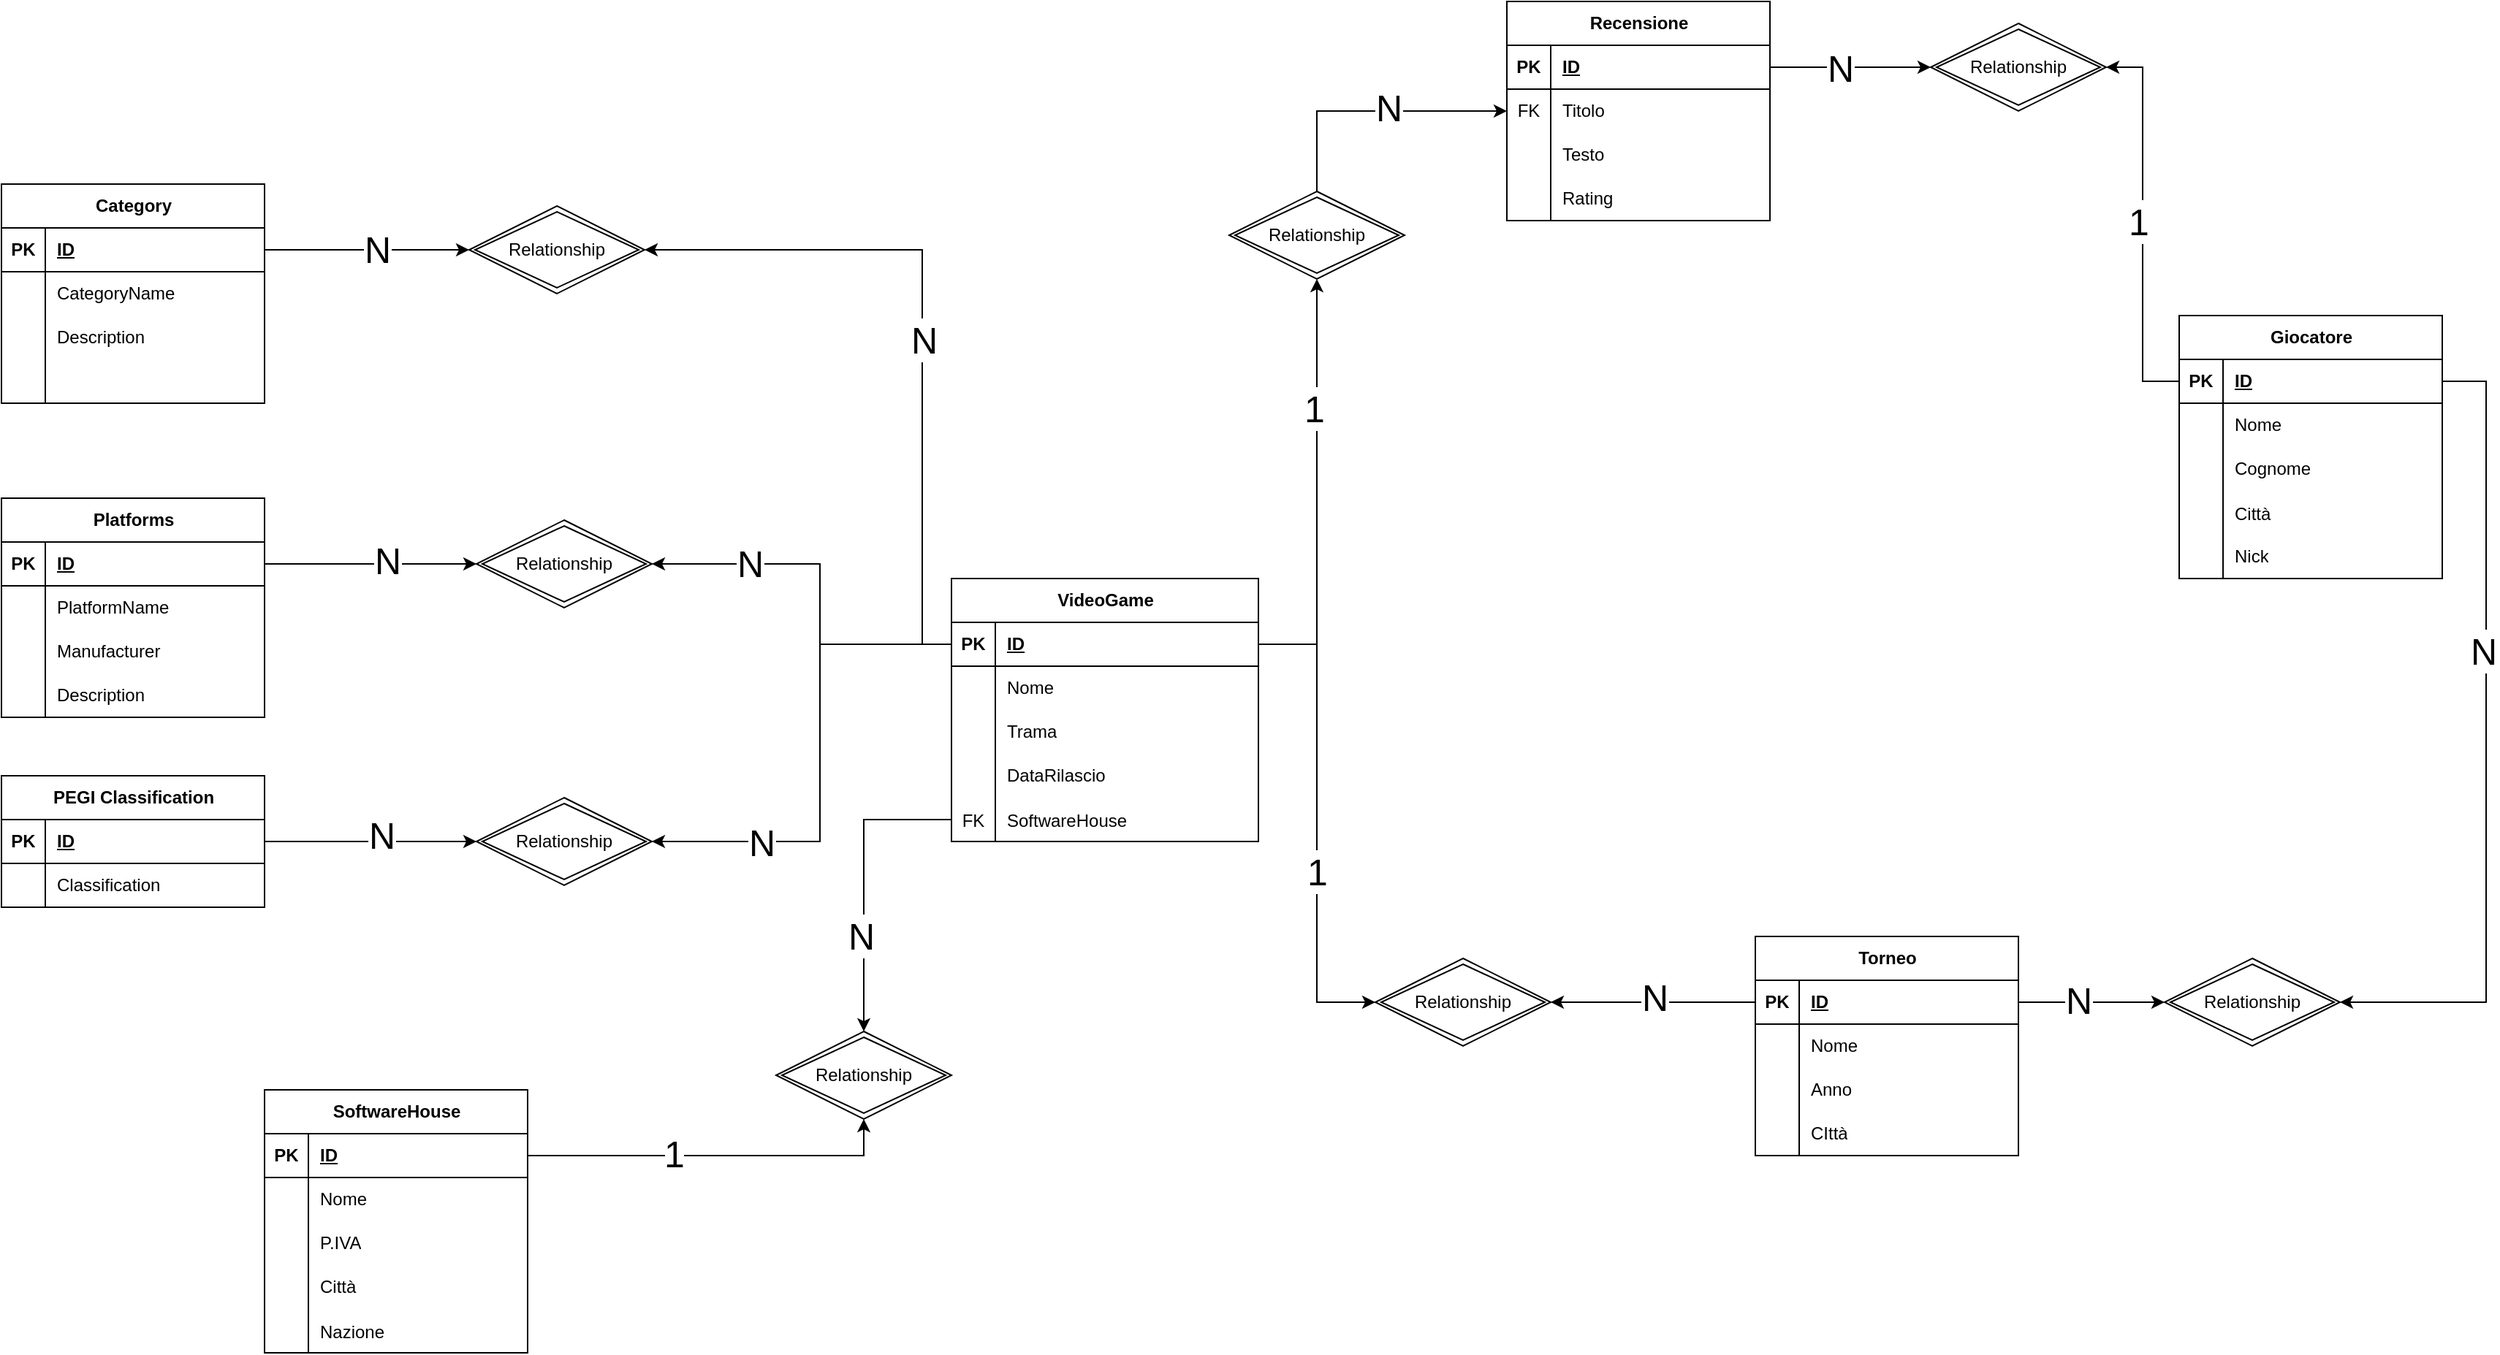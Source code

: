 <mxfile version="24.3.1" type="google">
  <diagram id="R2lEEEUBdFMjLlhIrx00" name="Page-1">
    <mxGraphModel grid="1" page="1" gridSize="10" guides="1" tooltips="1" connect="1" arrows="1" fold="1" pageScale="1" pageWidth="850" pageHeight="1100" math="0" shadow="0" extFonts="Permanent Marker^https://fonts.googleapis.com/css?family=Permanent+Marker">
      <root>
        <mxCell id="0" />
        <mxCell id="1" parent="0" />
        <mxCell id="dirZIC9jrbWEuy_bl9cx-605" value="VideoGame" style="shape=table;startSize=30;container=1;collapsible=1;childLayout=tableLayout;fixedRows=1;rowLines=0;fontStyle=1;align=center;resizeLast=1;html=1;" vertex="1" parent="1">
          <mxGeometry x="2330" y="425" width="210" height="180" as="geometry" />
        </mxCell>
        <mxCell id="dirZIC9jrbWEuy_bl9cx-606" value="" style="shape=tableRow;horizontal=0;startSize=0;swimlaneHead=0;swimlaneBody=0;fillColor=none;collapsible=0;dropTarget=0;points=[[0,0.5],[1,0.5]];portConstraint=eastwest;top=0;left=0;right=0;bottom=1;" vertex="1" parent="dirZIC9jrbWEuy_bl9cx-605">
          <mxGeometry y="30" width="210" height="30" as="geometry" />
        </mxCell>
        <mxCell id="dirZIC9jrbWEuy_bl9cx-607" value="PK" style="shape=partialRectangle;connectable=0;fillColor=none;top=0;left=0;bottom=0;right=0;fontStyle=1;overflow=hidden;whiteSpace=wrap;html=1;" vertex="1" parent="dirZIC9jrbWEuy_bl9cx-606">
          <mxGeometry width="30" height="30" as="geometry">
            <mxRectangle width="30" height="30" as="alternateBounds" />
          </mxGeometry>
        </mxCell>
        <mxCell id="dirZIC9jrbWEuy_bl9cx-608" value="ID" style="shape=partialRectangle;connectable=0;fillColor=none;top=0;left=0;bottom=0;right=0;align=left;spacingLeft=6;fontStyle=5;overflow=hidden;whiteSpace=wrap;html=1;" vertex="1" parent="dirZIC9jrbWEuy_bl9cx-606">
          <mxGeometry x="30" width="180" height="30" as="geometry">
            <mxRectangle width="180" height="30" as="alternateBounds" />
          </mxGeometry>
        </mxCell>
        <mxCell id="dirZIC9jrbWEuy_bl9cx-609" value="" style="shape=tableRow;horizontal=0;startSize=0;swimlaneHead=0;swimlaneBody=0;fillColor=none;collapsible=0;dropTarget=0;points=[[0,0.5],[1,0.5]];portConstraint=eastwest;top=0;left=0;right=0;bottom=0;" vertex="1" parent="dirZIC9jrbWEuy_bl9cx-605">
          <mxGeometry y="60" width="210" height="30" as="geometry" />
        </mxCell>
        <mxCell id="dirZIC9jrbWEuy_bl9cx-610" value="" style="shape=partialRectangle;connectable=0;fillColor=none;top=0;left=0;bottom=0;right=0;editable=1;overflow=hidden;whiteSpace=wrap;html=1;" vertex="1" parent="dirZIC9jrbWEuy_bl9cx-609">
          <mxGeometry width="30" height="30" as="geometry">
            <mxRectangle width="30" height="30" as="alternateBounds" />
          </mxGeometry>
        </mxCell>
        <mxCell id="dirZIC9jrbWEuy_bl9cx-611" value="Nome" style="shape=partialRectangle;connectable=0;fillColor=none;top=0;left=0;bottom=0;right=0;align=left;spacingLeft=6;overflow=hidden;whiteSpace=wrap;html=1;" vertex="1" parent="dirZIC9jrbWEuy_bl9cx-609">
          <mxGeometry x="30" width="180" height="30" as="geometry">
            <mxRectangle width="180" height="30" as="alternateBounds" />
          </mxGeometry>
        </mxCell>
        <mxCell id="dirZIC9jrbWEuy_bl9cx-612" value="" style="shape=tableRow;horizontal=0;startSize=0;swimlaneHead=0;swimlaneBody=0;fillColor=none;collapsible=0;dropTarget=0;points=[[0,0.5],[1,0.5]];portConstraint=eastwest;top=0;left=0;right=0;bottom=0;" vertex="1" parent="dirZIC9jrbWEuy_bl9cx-605">
          <mxGeometry y="90" width="210" height="30" as="geometry" />
        </mxCell>
        <mxCell id="dirZIC9jrbWEuy_bl9cx-613" value="" style="shape=partialRectangle;connectable=0;fillColor=none;top=0;left=0;bottom=0;right=0;editable=1;overflow=hidden;whiteSpace=wrap;html=1;" vertex="1" parent="dirZIC9jrbWEuy_bl9cx-612">
          <mxGeometry width="30" height="30" as="geometry">
            <mxRectangle width="30" height="30" as="alternateBounds" />
          </mxGeometry>
        </mxCell>
        <mxCell id="dirZIC9jrbWEuy_bl9cx-614" value="Trama" style="shape=partialRectangle;connectable=0;fillColor=none;top=0;left=0;bottom=0;right=0;align=left;spacingLeft=6;overflow=hidden;whiteSpace=wrap;html=1;" vertex="1" parent="dirZIC9jrbWEuy_bl9cx-612">
          <mxGeometry x="30" width="180" height="30" as="geometry">
            <mxRectangle width="180" height="30" as="alternateBounds" />
          </mxGeometry>
        </mxCell>
        <mxCell id="dirZIC9jrbWEuy_bl9cx-615" value="" style="shape=tableRow;horizontal=0;startSize=0;swimlaneHead=0;swimlaneBody=0;fillColor=none;collapsible=0;dropTarget=0;points=[[0,0.5],[1,0.5]];portConstraint=eastwest;top=0;left=0;right=0;bottom=0;" vertex="1" parent="dirZIC9jrbWEuy_bl9cx-605">
          <mxGeometry y="120" width="210" height="30" as="geometry" />
        </mxCell>
        <mxCell id="dirZIC9jrbWEuy_bl9cx-616" value="" style="shape=partialRectangle;connectable=0;fillColor=none;top=0;left=0;bottom=0;right=0;editable=1;overflow=hidden;whiteSpace=wrap;html=1;" vertex="1" parent="dirZIC9jrbWEuy_bl9cx-615">
          <mxGeometry width="30" height="30" as="geometry">
            <mxRectangle width="30" height="30" as="alternateBounds" />
          </mxGeometry>
        </mxCell>
        <mxCell id="dirZIC9jrbWEuy_bl9cx-617" value="DataRilascio" style="shape=partialRectangle;connectable=0;fillColor=none;top=0;left=0;bottom=0;right=0;align=left;spacingLeft=6;overflow=hidden;whiteSpace=wrap;html=1;" vertex="1" parent="dirZIC9jrbWEuy_bl9cx-615">
          <mxGeometry x="30" width="180" height="30" as="geometry">
            <mxRectangle width="180" height="30" as="alternateBounds" />
          </mxGeometry>
        </mxCell>
        <mxCell id="dirZIC9jrbWEuy_bl9cx-618" value="" style="shape=tableRow;horizontal=0;startSize=0;swimlaneHead=0;swimlaneBody=0;fillColor=none;collapsible=0;dropTarget=0;points=[[0,0.5],[1,0.5]];portConstraint=eastwest;top=0;left=0;right=0;bottom=0;" vertex="1" parent="dirZIC9jrbWEuy_bl9cx-605">
          <mxGeometry y="150" width="210" height="30" as="geometry" />
        </mxCell>
        <mxCell id="dirZIC9jrbWEuy_bl9cx-619" value="FK" style="shape=partialRectangle;connectable=0;fillColor=none;top=0;left=0;bottom=0;right=0;editable=1;overflow=hidden;" vertex="1" parent="dirZIC9jrbWEuy_bl9cx-618">
          <mxGeometry width="30" height="30" as="geometry">
            <mxRectangle width="30" height="30" as="alternateBounds" />
          </mxGeometry>
        </mxCell>
        <mxCell id="dirZIC9jrbWEuy_bl9cx-620" value="SoftwareHouse" style="shape=partialRectangle;connectable=0;fillColor=none;top=0;left=0;bottom=0;right=0;align=left;spacingLeft=6;overflow=hidden;" vertex="1" parent="dirZIC9jrbWEuy_bl9cx-618">
          <mxGeometry x="30" width="180" height="30" as="geometry">
            <mxRectangle width="180" height="30" as="alternateBounds" />
          </mxGeometry>
        </mxCell>
        <mxCell id="dirZIC9jrbWEuy_bl9cx-621" value="SoftwareHouse" style="shape=table;startSize=30;container=1;collapsible=1;childLayout=tableLayout;fixedRows=1;rowLines=0;fontStyle=1;align=center;resizeLast=1;html=1;" vertex="1" parent="1">
          <mxGeometry x="1860" y="775" width="180" height="180" as="geometry" />
        </mxCell>
        <mxCell id="dirZIC9jrbWEuy_bl9cx-622" value="" style="shape=tableRow;horizontal=0;startSize=0;swimlaneHead=0;swimlaneBody=0;fillColor=none;collapsible=0;dropTarget=0;points=[[0,0.5],[1,0.5]];portConstraint=eastwest;top=0;left=0;right=0;bottom=1;" vertex="1" parent="dirZIC9jrbWEuy_bl9cx-621">
          <mxGeometry y="30" width="180" height="30" as="geometry" />
        </mxCell>
        <mxCell id="dirZIC9jrbWEuy_bl9cx-623" value="PK" style="shape=partialRectangle;connectable=0;fillColor=none;top=0;left=0;bottom=0;right=0;fontStyle=1;overflow=hidden;whiteSpace=wrap;html=1;" vertex="1" parent="dirZIC9jrbWEuy_bl9cx-622">
          <mxGeometry width="30" height="30" as="geometry">
            <mxRectangle width="30" height="30" as="alternateBounds" />
          </mxGeometry>
        </mxCell>
        <mxCell id="dirZIC9jrbWEuy_bl9cx-624" value="ID" style="shape=partialRectangle;connectable=0;fillColor=none;top=0;left=0;bottom=0;right=0;align=left;spacingLeft=6;fontStyle=5;overflow=hidden;whiteSpace=wrap;html=1;" vertex="1" parent="dirZIC9jrbWEuy_bl9cx-622">
          <mxGeometry x="30" width="150" height="30" as="geometry">
            <mxRectangle width="150" height="30" as="alternateBounds" />
          </mxGeometry>
        </mxCell>
        <mxCell id="dirZIC9jrbWEuy_bl9cx-625" value="" style="shape=tableRow;horizontal=0;startSize=0;swimlaneHead=0;swimlaneBody=0;fillColor=none;collapsible=0;dropTarget=0;points=[[0,0.5],[1,0.5]];portConstraint=eastwest;top=0;left=0;right=0;bottom=0;" vertex="1" parent="dirZIC9jrbWEuy_bl9cx-621">
          <mxGeometry y="60" width="180" height="30" as="geometry" />
        </mxCell>
        <mxCell id="dirZIC9jrbWEuy_bl9cx-626" value="" style="shape=partialRectangle;connectable=0;fillColor=none;top=0;left=0;bottom=0;right=0;editable=1;overflow=hidden;whiteSpace=wrap;html=1;" vertex="1" parent="dirZIC9jrbWEuy_bl9cx-625">
          <mxGeometry width="30" height="30" as="geometry">
            <mxRectangle width="30" height="30" as="alternateBounds" />
          </mxGeometry>
        </mxCell>
        <mxCell id="dirZIC9jrbWEuy_bl9cx-627" value="Nome" style="shape=partialRectangle;connectable=0;fillColor=none;top=0;left=0;bottom=0;right=0;align=left;spacingLeft=6;overflow=hidden;whiteSpace=wrap;html=1;" vertex="1" parent="dirZIC9jrbWEuy_bl9cx-625">
          <mxGeometry x="30" width="150" height="30" as="geometry">
            <mxRectangle width="150" height="30" as="alternateBounds" />
          </mxGeometry>
        </mxCell>
        <mxCell id="dirZIC9jrbWEuy_bl9cx-628" value="" style="shape=tableRow;horizontal=0;startSize=0;swimlaneHead=0;swimlaneBody=0;fillColor=none;collapsible=0;dropTarget=0;points=[[0,0.5],[1,0.5]];portConstraint=eastwest;top=0;left=0;right=0;bottom=0;" vertex="1" parent="dirZIC9jrbWEuy_bl9cx-621">
          <mxGeometry y="90" width="180" height="30" as="geometry" />
        </mxCell>
        <mxCell id="dirZIC9jrbWEuy_bl9cx-629" value="" style="shape=partialRectangle;connectable=0;fillColor=none;top=0;left=0;bottom=0;right=0;editable=1;overflow=hidden;whiteSpace=wrap;html=1;" vertex="1" parent="dirZIC9jrbWEuy_bl9cx-628">
          <mxGeometry width="30" height="30" as="geometry">
            <mxRectangle width="30" height="30" as="alternateBounds" />
          </mxGeometry>
        </mxCell>
        <mxCell id="dirZIC9jrbWEuy_bl9cx-630" value="P.IVA" style="shape=partialRectangle;connectable=0;fillColor=none;top=0;left=0;bottom=0;right=0;align=left;spacingLeft=6;overflow=hidden;whiteSpace=wrap;html=1;" vertex="1" parent="dirZIC9jrbWEuy_bl9cx-628">
          <mxGeometry x="30" width="150" height="30" as="geometry">
            <mxRectangle width="150" height="30" as="alternateBounds" />
          </mxGeometry>
        </mxCell>
        <mxCell id="dirZIC9jrbWEuy_bl9cx-631" value="" style="shape=tableRow;horizontal=0;startSize=0;swimlaneHead=0;swimlaneBody=0;fillColor=none;collapsible=0;dropTarget=0;points=[[0,0.5],[1,0.5]];portConstraint=eastwest;top=0;left=0;right=0;bottom=0;" vertex="1" parent="dirZIC9jrbWEuy_bl9cx-621">
          <mxGeometry y="120" width="180" height="30" as="geometry" />
        </mxCell>
        <mxCell id="dirZIC9jrbWEuy_bl9cx-632" value="" style="shape=partialRectangle;connectable=0;fillColor=none;top=0;left=0;bottom=0;right=0;editable=1;overflow=hidden;whiteSpace=wrap;html=1;" vertex="1" parent="dirZIC9jrbWEuy_bl9cx-631">
          <mxGeometry width="30" height="30" as="geometry">
            <mxRectangle width="30" height="30" as="alternateBounds" />
          </mxGeometry>
        </mxCell>
        <mxCell id="dirZIC9jrbWEuy_bl9cx-633" value="Città" style="shape=partialRectangle;connectable=0;fillColor=none;top=0;left=0;bottom=0;right=0;align=left;spacingLeft=6;overflow=hidden;whiteSpace=wrap;html=1;" vertex="1" parent="dirZIC9jrbWEuy_bl9cx-631">
          <mxGeometry x="30" width="150" height="30" as="geometry">
            <mxRectangle width="150" height="30" as="alternateBounds" />
          </mxGeometry>
        </mxCell>
        <mxCell id="dirZIC9jrbWEuy_bl9cx-634" value="" style="shape=tableRow;horizontal=0;startSize=0;swimlaneHead=0;swimlaneBody=0;fillColor=none;collapsible=0;dropTarget=0;points=[[0,0.5],[1,0.5]];portConstraint=eastwest;top=0;left=0;right=0;bottom=0;" vertex="1" parent="dirZIC9jrbWEuy_bl9cx-621">
          <mxGeometry y="150" width="180" height="30" as="geometry" />
        </mxCell>
        <mxCell id="dirZIC9jrbWEuy_bl9cx-635" value="" style="shape=partialRectangle;connectable=0;fillColor=none;top=0;left=0;bottom=0;right=0;editable=1;overflow=hidden;" vertex="1" parent="dirZIC9jrbWEuy_bl9cx-634">
          <mxGeometry width="30" height="30" as="geometry">
            <mxRectangle width="30" height="30" as="alternateBounds" />
          </mxGeometry>
        </mxCell>
        <mxCell id="dirZIC9jrbWEuy_bl9cx-636" value="Nazione" style="shape=partialRectangle;connectable=0;fillColor=none;top=0;left=0;bottom=0;right=0;align=left;spacingLeft=6;overflow=hidden;" vertex="1" parent="dirZIC9jrbWEuy_bl9cx-634">
          <mxGeometry x="30" width="150" height="30" as="geometry">
            <mxRectangle width="150" height="30" as="alternateBounds" />
          </mxGeometry>
        </mxCell>
        <mxCell id="dirZIC9jrbWEuy_bl9cx-640" value="Platforms" style="shape=table;startSize=30;container=1;collapsible=1;childLayout=tableLayout;fixedRows=1;rowLines=0;fontStyle=1;align=center;resizeLast=1;html=1;" vertex="1" parent="1">
          <mxGeometry x="1680" y="370" width="180" height="150" as="geometry" />
        </mxCell>
        <mxCell id="dirZIC9jrbWEuy_bl9cx-641" value="" style="shape=tableRow;horizontal=0;startSize=0;swimlaneHead=0;swimlaneBody=0;fillColor=none;collapsible=0;dropTarget=0;points=[[0,0.5],[1,0.5]];portConstraint=eastwest;top=0;left=0;right=0;bottom=1;" vertex="1" parent="dirZIC9jrbWEuy_bl9cx-640">
          <mxGeometry y="30" width="180" height="30" as="geometry" />
        </mxCell>
        <mxCell id="dirZIC9jrbWEuy_bl9cx-642" value="PK" style="shape=partialRectangle;connectable=0;fillColor=none;top=0;left=0;bottom=0;right=0;fontStyle=1;overflow=hidden;whiteSpace=wrap;html=1;" vertex="1" parent="dirZIC9jrbWEuy_bl9cx-641">
          <mxGeometry width="30" height="30" as="geometry">
            <mxRectangle width="30" height="30" as="alternateBounds" />
          </mxGeometry>
        </mxCell>
        <mxCell id="dirZIC9jrbWEuy_bl9cx-643" value="ID" style="shape=partialRectangle;connectable=0;fillColor=none;top=0;left=0;bottom=0;right=0;align=left;spacingLeft=6;fontStyle=5;overflow=hidden;whiteSpace=wrap;html=1;" vertex="1" parent="dirZIC9jrbWEuy_bl9cx-641">
          <mxGeometry x="30" width="150" height="30" as="geometry">
            <mxRectangle width="150" height="30" as="alternateBounds" />
          </mxGeometry>
        </mxCell>
        <mxCell id="dirZIC9jrbWEuy_bl9cx-644" value="" style="shape=tableRow;horizontal=0;startSize=0;swimlaneHead=0;swimlaneBody=0;fillColor=none;collapsible=0;dropTarget=0;points=[[0,0.5],[1,0.5]];portConstraint=eastwest;top=0;left=0;right=0;bottom=0;" vertex="1" parent="dirZIC9jrbWEuy_bl9cx-640">
          <mxGeometry y="60" width="180" height="30" as="geometry" />
        </mxCell>
        <mxCell id="dirZIC9jrbWEuy_bl9cx-645" value="" style="shape=partialRectangle;connectable=0;fillColor=none;top=0;left=0;bottom=0;right=0;editable=1;overflow=hidden;whiteSpace=wrap;html=1;" vertex="1" parent="dirZIC9jrbWEuy_bl9cx-644">
          <mxGeometry width="30" height="30" as="geometry">
            <mxRectangle width="30" height="30" as="alternateBounds" />
          </mxGeometry>
        </mxCell>
        <mxCell id="dirZIC9jrbWEuy_bl9cx-646" value="PlatformName" style="shape=partialRectangle;connectable=0;fillColor=none;top=0;left=0;bottom=0;right=0;align=left;spacingLeft=6;overflow=hidden;whiteSpace=wrap;html=1;" vertex="1" parent="dirZIC9jrbWEuy_bl9cx-644">
          <mxGeometry x="30" width="150" height="30" as="geometry">
            <mxRectangle width="150" height="30" as="alternateBounds" />
          </mxGeometry>
        </mxCell>
        <mxCell id="dirZIC9jrbWEuy_bl9cx-647" value="" style="shape=tableRow;horizontal=0;startSize=0;swimlaneHead=0;swimlaneBody=0;fillColor=none;collapsible=0;dropTarget=0;points=[[0,0.5],[1,0.5]];portConstraint=eastwest;top=0;left=0;right=0;bottom=0;" vertex="1" parent="dirZIC9jrbWEuy_bl9cx-640">
          <mxGeometry y="90" width="180" height="30" as="geometry" />
        </mxCell>
        <mxCell id="dirZIC9jrbWEuy_bl9cx-648" value="" style="shape=partialRectangle;connectable=0;fillColor=none;top=0;left=0;bottom=0;right=0;editable=1;overflow=hidden;whiteSpace=wrap;html=1;" vertex="1" parent="dirZIC9jrbWEuy_bl9cx-647">
          <mxGeometry width="30" height="30" as="geometry">
            <mxRectangle width="30" height="30" as="alternateBounds" />
          </mxGeometry>
        </mxCell>
        <mxCell id="dirZIC9jrbWEuy_bl9cx-649" value="Manufacturer" style="shape=partialRectangle;connectable=0;fillColor=none;top=0;left=0;bottom=0;right=0;align=left;spacingLeft=6;overflow=hidden;whiteSpace=wrap;html=1;" vertex="1" parent="dirZIC9jrbWEuy_bl9cx-647">
          <mxGeometry x="30" width="150" height="30" as="geometry">
            <mxRectangle width="150" height="30" as="alternateBounds" />
          </mxGeometry>
        </mxCell>
        <mxCell id="dirZIC9jrbWEuy_bl9cx-650" value="" style="shape=tableRow;horizontal=0;startSize=0;swimlaneHead=0;swimlaneBody=0;fillColor=none;collapsible=0;dropTarget=0;points=[[0,0.5],[1,0.5]];portConstraint=eastwest;top=0;left=0;right=0;bottom=0;" vertex="1" parent="dirZIC9jrbWEuy_bl9cx-640">
          <mxGeometry y="120" width="180" height="30" as="geometry" />
        </mxCell>
        <mxCell id="dirZIC9jrbWEuy_bl9cx-651" value="" style="shape=partialRectangle;connectable=0;fillColor=none;top=0;left=0;bottom=0;right=0;editable=1;overflow=hidden;whiteSpace=wrap;html=1;" vertex="1" parent="dirZIC9jrbWEuy_bl9cx-650">
          <mxGeometry width="30" height="30" as="geometry">
            <mxRectangle width="30" height="30" as="alternateBounds" />
          </mxGeometry>
        </mxCell>
        <mxCell id="dirZIC9jrbWEuy_bl9cx-652" value="Description" style="shape=partialRectangle;connectable=0;fillColor=none;top=0;left=0;bottom=0;right=0;align=left;spacingLeft=6;overflow=hidden;whiteSpace=wrap;html=1;" vertex="1" parent="dirZIC9jrbWEuy_bl9cx-650">
          <mxGeometry x="30" width="150" height="30" as="geometry">
            <mxRectangle width="150" height="30" as="alternateBounds" />
          </mxGeometry>
        </mxCell>
        <mxCell id="dirZIC9jrbWEuy_bl9cx-653" value="Category" style="shape=table;startSize=30;container=1;collapsible=1;childLayout=tableLayout;fixedRows=1;rowLines=0;fontStyle=1;align=center;resizeLast=1;html=1;" vertex="1" parent="1">
          <mxGeometry x="1680" y="155" width="180" height="150" as="geometry" />
        </mxCell>
        <mxCell id="dirZIC9jrbWEuy_bl9cx-654" value="" style="shape=tableRow;horizontal=0;startSize=0;swimlaneHead=0;swimlaneBody=0;fillColor=none;collapsible=0;dropTarget=0;points=[[0,0.5],[1,0.5]];portConstraint=eastwest;top=0;left=0;right=0;bottom=1;" vertex="1" parent="dirZIC9jrbWEuy_bl9cx-653">
          <mxGeometry y="30" width="180" height="30" as="geometry" />
        </mxCell>
        <mxCell id="dirZIC9jrbWEuy_bl9cx-655" value="PK" style="shape=partialRectangle;connectable=0;fillColor=none;top=0;left=0;bottom=0;right=0;fontStyle=1;overflow=hidden;whiteSpace=wrap;html=1;" vertex="1" parent="dirZIC9jrbWEuy_bl9cx-654">
          <mxGeometry width="30" height="30" as="geometry">
            <mxRectangle width="30" height="30" as="alternateBounds" />
          </mxGeometry>
        </mxCell>
        <mxCell id="dirZIC9jrbWEuy_bl9cx-656" value="ID" style="shape=partialRectangle;connectable=0;fillColor=none;top=0;left=0;bottom=0;right=0;align=left;spacingLeft=6;fontStyle=5;overflow=hidden;whiteSpace=wrap;html=1;" vertex="1" parent="dirZIC9jrbWEuy_bl9cx-654">
          <mxGeometry x="30" width="150" height="30" as="geometry">
            <mxRectangle width="150" height="30" as="alternateBounds" />
          </mxGeometry>
        </mxCell>
        <mxCell id="dirZIC9jrbWEuy_bl9cx-657" value="" style="shape=tableRow;horizontal=0;startSize=0;swimlaneHead=0;swimlaneBody=0;fillColor=none;collapsible=0;dropTarget=0;points=[[0,0.5],[1,0.5]];portConstraint=eastwest;top=0;left=0;right=0;bottom=0;" vertex="1" parent="dirZIC9jrbWEuy_bl9cx-653">
          <mxGeometry y="60" width="180" height="30" as="geometry" />
        </mxCell>
        <mxCell id="dirZIC9jrbWEuy_bl9cx-658" value="" style="shape=partialRectangle;connectable=0;fillColor=none;top=0;left=0;bottom=0;right=0;editable=1;overflow=hidden;whiteSpace=wrap;html=1;" vertex="1" parent="dirZIC9jrbWEuy_bl9cx-657">
          <mxGeometry width="30" height="30" as="geometry">
            <mxRectangle width="30" height="30" as="alternateBounds" />
          </mxGeometry>
        </mxCell>
        <mxCell id="dirZIC9jrbWEuy_bl9cx-659" value="CategoryName" style="shape=partialRectangle;connectable=0;fillColor=none;top=0;left=0;bottom=0;right=0;align=left;spacingLeft=6;overflow=hidden;whiteSpace=wrap;html=1;" vertex="1" parent="dirZIC9jrbWEuy_bl9cx-657">
          <mxGeometry x="30" width="150" height="30" as="geometry">
            <mxRectangle width="150" height="30" as="alternateBounds" />
          </mxGeometry>
        </mxCell>
        <mxCell id="dirZIC9jrbWEuy_bl9cx-660" value="" style="shape=tableRow;horizontal=0;startSize=0;swimlaneHead=0;swimlaneBody=0;fillColor=none;collapsible=0;dropTarget=0;points=[[0,0.5],[1,0.5]];portConstraint=eastwest;top=0;left=0;right=0;bottom=0;" vertex="1" parent="dirZIC9jrbWEuy_bl9cx-653">
          <mxGeometry y="90" width="180" height="30" as="geometry" />
        </mxCell>
        <mxCell id="dirZIC9jrbWEuy_bl9cx-661" value="" style="shape=partialRectangle;connectable=0;fillColor=none;top=0;left=0;bottom=0;right=0;editable=1;overflow=hidden;whiteSpace=wrap;html=1;" vertex="1" parent="dirZIC9jrbWEuy_bl9cx-660">
          <mxGeometry width="30" height="30" as="geometry">
            <mxRectangle width="30" height="30" as="alternateBounds" />
          </mxGeometry>
        </mxCell>
        <mxCell id="dirZIC9jrbWEuy_bl9cx-662" value="Description" style="shape=partialRectangle;connectable=0;fillColor=none;top=0;left=0;bottom=0;right=0;align=left;spacingLeft=6;overflow=hidden;whiteSpace=wrap;html=1;" vertex="1" parent="dirZIC9jrbWEuy_bl9cx-660">
          <mxGeometry x="30" width="150" height="30" as="geometry">
            <mxRectangle width="150" height="30" as="alternateBounds" />
          </mxGeometry>
        </mxCell>
        <mxCell id="dirZIC9jrbWEuy_bl9cx-663" value="" style="shape=tableRow;horizontal=0;startSize=0;swimlaneHead=0;swimlaneBody=0;fillColor=none;collapsible=0;dropTarget=0;points=[[0,0.5],[1,0.5]];portConstraint=eastwest;top=0;left=0;right=0;bottom=0;" vertex="1" parent="dirZIC9jrbWEuy_bl9cx-653">
          <mxGeometry y="120" width="180" height="30" as="geometry" />
        </mxCell>
        <mxCell id="dirZIC9jrbWEuy_bl9cx-664" value="" style="shape=partialRectangle;connectable=0;fillColor=none;top=0;left=0;bottom=0;right=0;editable=1;overflow=hidden;whiteSpace=wrap;html=1;" vertex="1" parent="dirZIC9jrbWEuy_bl9cx-663">
          <mxGeometry width="30" height="30" as="geometry">
            <mxRectangle width="30" height="30" as="alternateBounds" />
          </mxGeometry>
        </mxCell>
        <mxCell id="dirZIC9jrbWEuy_bl9cx-665" value="" style="shape=partialRectangle;connectable=0;fillColor=none;top=0;left=0;bottom=0;right=0;align=left;spacingLeft=6;overflow=hidden;whiteSpace=wrap;html=1;" vertex="1" parent="dirZIC9jrbWEuy_bl9cx-663">
          <mxGeometry x="30" width="150" height="30" as="geometry">
            <mxRectangle width="150" height="30" as="alternateBounds" />
          </mxGeometry>
        </mxCell>
        <mxCell id="dirZIC9jrbWEuy_bl9cx-666" style="edgeStyle=orthogonalEdgeStyle;rounded=0;orthogonalLoop=1;jettySize=auto;html=1;exitX=1;exitY=0.5;exitDx=0;exitDy=0;entryX=0;entryY=0.5;entryDx=0;entryDy=0;" edge="1" parent="1" source="dirZIC9jrbWEuy_bl9cx-641" target="dirZIC9jrbWEuy_bl9cx-782">
          <mxGeometry relative="1" as="geometry">
            <mxPoint x="2050" y="420" as="targetPoint" />
          </mxGeometry>
        </mxCell>
        <mxCell id="dirZIC9jrbWEuy_bl9cx-668" style="edgeStyle=orthogonalEdgeStyle;rounded=0;orthogonalLoop=1;jettySize=auto;html=1;exitX=0;exitY=0.5;exitDx=0;exitDy=0;entryX=1;entryY=0.5;entryDx=0;entryDy=0;" edge="1" parent="1" source="dirZIC9jrbWEuy_bl9cx-606" target="dirZIC9jrbWEuy_bl9cx-781">
          <mxGeometry relative="1" as="geometry">
            <mxPoint x="2160" y="115" as="targetPoint" />
            <Array as="points">
              <mxPoint x="2310" y="470" />
              <mxPoint x="2310" y="200" />
            </Array>
          </mxGeometry>
        </mxCell>
        <mxCell id="dirZIC9jrbWEuy_bl9cx-804" value="N" style="edgeLabel;html=1;align=center;verticalAlign=middle;resizable=0;points=[];fontSize=25;" connectable="0" vertex="1" parent="dirZIC9jrbWEuy_bl9cx-668">
          <mxGeometry x="-0.046" y="-1" relative="1" as="geometry">
            <mxPoint as="offset" />
          </mxGeometry>
        </mxCell>
        <mxCell id="dirZIC9jrbWEuy_bl9cx-669" value="PEGI Classification" style="shape=table;startSize=30;container=1;collapsible=1;childLayout=tableLayout;fixedRows=1;rowLines=0;fontStyle=1;align=center;resizeLast=1;html=1;" vertex="1" parent="1">
          <mxGeometry x="1680" y="560" width="180" height="90" as="geometry" />
        </mxCell>
        <mxCell id="dirZIC9jrbWEuy_bl9cx-670" value="" style="shape=tableRow;horizontal=0;startSize=0;swimlaneHead=0;swimlaneBody=0;fillColor=none;collapsible=0;dropTarget=0;points=[[0,0.5],[1,0.5]];portConstraint=eastwest;top=0;left=0;right=0;bottom=1;" vertex="1" parent="dirZIC9jrbWEuy_bl9cx-669">
          <mxGeometry y="30" width="180" height="30" as="geometry" />
        </mxCell>
        <mxCell id="dirZIC9jrbWEuy_bl9cx-671" value="PK" style="shape=partialRectangle;connectable=0;fillColor=none;top=0;left=0;bottom=0;right=0;fontStyle=1;overflow=hidden;whiteSpace=wrap;html=1;" vertex="1" parent="dirZIC9jrbWEuy_bl9cx-670">
          <mxGeometry width="30" height="30" as="geometry">
            <mxRectangle width="30" height="30" as="alternateBounds" />
          </mxGeometry>
        </mxCell>
        <mxCell id="dirZIC9jrbWEuy_bl9cx-672" value="ID" style="shape=partialRectangle;connectable=0;fillColor=none;top=0;left=0;bottom=0;right=0;align=left;spacingLeft=6;fontStyle=5;overflow=hidden;whiteSpace=wrap;html=1;" vertex="1" parent="dirZIC9jrbWEuy_bl9cx-670">
          <mxGeometry x="30" width="150" height="30" as="geometry">
            <mxRectangle width="150" height="30" as="alternateBounds" />
          </mxGeometry>
        </mxCell>
        <mxCell id="dirZIC9jrbWEuy_bl9cx-673" value="" style="shape=tableRow;horizontal=0;startSize=0;swimlaneHead=0;swimlaneBody=0;fillColor=none;collapsible=0;dropTarget=0;points=[[0,0.5],[1,0.5]];portConstraint=eastwest;top=0;left=0;right=0;bottom=0;" vertex="1" parent="dirZIC9jrbWEuy_bl9cx-669">
          <mxGeometry y="60" width="180" height="30" as="geometry" />
        </mxCell>
        <mxCell id="dirZIC9jrbWEuy_bl9cx-674" value="" style="shape=partialRectangle;connectable=0;fillColor=none;top=0;left=0;bottom=0;right=0;editable=1;overflow=hidden;whiteSpace=wrap;html=1;" vertex="1" parent="dirZIC9jrbWEuy_bl9cx-673">
          <mxGeometry width="30" height="30" as="geometry">
            <mxRectangle width="30" height="30" as="alternateBounds" />
          </mxGeometry>
        </mxCell>
        <mxCell id="dirZIC9jrbWEuy_bl9cx-675" value="Classification" style="shape=partialRectangle;connectable=0;fillColor=none;top=0;left=0;bottom=0;right=0;align=left;spacingLeft=6;overflow=hidden;whiteSpace=wrap;html=1;" vertex="1" parent="dirZIC9jrbWEuy_bl9cx-673">
          <mxGeometry x="30" width="150" height="30" as="geometry">
            <mxRectangle width="150" height="30" as="alternateBounds" />
          </mxGeometry>
        </mxCell>
        <mxCell id="dirZIC9jrbWEuy_bl9cx-676" style="edgeStyle=orthogonalEdgeStyle;rounded=0;orthogonalLoop=1;jettySize=auto;html=1;entryX=0;entryY=0.5;entryDx=0;entryDy=0;" edge="1" parent="1" source="dirZIC9jrbWEuy_bl9cx-670" target="dirZIC9jrbWEuy_bl9cx-784">
          <mxGeometry relative="1" as="geometry">
            <mxPoint x="1980" y="600" as="targetPoint" />
          </mxGeometry>
        </mxCell>
        <mxCell id="dirZIC9jrbWEuy_bl9cx-678" value="Torneo" style="shape=table;startSize=30;container=1;collapsible=1;childLayout=tableLayout;fixedRows=1;rowLines=0;fontStyle=1;align=center;resizeLast=1;html=1;" vertex="1" parent="1">
          <mxGeometry x="2880" y="670" width="180" height="150" as="geometry" />
        </mxCell>
        <mxCell id="dirZIC9jrbWEuy_bl9cx-679" value="" style="shape=tableRow;horizontal=0;startSize=0;swimlaneHead=0;swimlaneBody=0;fillColor=none;collapsible=0;dropTarget=0;points=[[0,0.5],[1,0.5]];portConstraint=eastwest;top=0;left=0;right=0;bottom=1;" vertex="1" parent="dirZIC9jrbWEuy_bl9cx-678">
          <mxGeometry y="30" width="180" height="30" as="geometry" />
        </mxCell>
        <mxCell id="dirZIC9jrbWEuy_bl9cx-680" value="PK" style="shape=partialRectangle;connectable=0;fillColor=none;top=0;left=0;bottom=0;right=0;fontStyle=1;overflow=hidden;whiteSpace=wrap;html=1;" vertex="1" parent="dirZIC9jrbWEuy_bl9cx-679">
          <mxGeometry width="30" height="30" as="geometry">
            <mxRectangle width="30" height="30" as="alternateBounds" />
          </mxGeometry>
        </mxCell>
        <mxCell id="dirZIC9jrbWEuy_bl9cx-681" value="ID" style="shape=partialRectangle;connectable=0;fillColor=none;top=0;left=0;bottom=0;right=0;align=left;spacingLeft=6;fontStyle=5;overflow=hidden;whiteSpace=wrap;html=1;" vertex="1" parent="dirZIC9jrbWEuy_bl9cx-679">
          <mxGeometry x="30" width="150" height="30" as="geometry">
            <mxRectangle width="150" height="30" as="alternateBounds" />
          </mxGeometry>
        </mxCell>
        <mxCell id="dirZIC9jrbWEuy_bl9cx-682" value="" style="shape=tableRow;horizontal=0;startSize=0;swimlaneHead=0;swimlaneBody=0;fillColor=none;collapsible=0;dropTarget=0;points=[[0,0.5],[1,0.5]];portConstraint=eastwest;top=0;left=0;right=0;bottom=0;" vertex="1" parent="dirZIC9jrbWEuy_bl9cx-678">
          <mxGeometry y="60" width="180" height="30" as="geometry" />
        </mxCell>
        <mxCell id="dirZIC9jrbWEuy_bl9cx-683" value="" style="shape=partialRectangle;connectable=0;fillColor=none;top=0;left=0;bottom=0;right=0;editable=1;overflow=hidden;whiteSpace=wrap;html=1;" vertex="1" parent="dirZIC9jrbWEuy_bl9cx-682">
          <mxGeometry width="30" height="30" as="geometry">
            <mxRectangle width="30" height="30" as="alternateBounds" />
          </mxGeometry>
        </mxCell>
        <mxCell id="dirZIC9jrbWEuy_bl9cx-684" value="Nome" style="shape=partialRectangle;connectable=0;fillColor=none;top=0;left=0;bottom=0;right=0;align=left;spacingLeft=6;overflow=hidden;whiteSpace=wrap;html=1;" vertex="1" parent="dirZIC9jrbWEuy_bl9cx-682">
          <mxGeometry x="30" width="150" height="30" as="geometry">
            <mxRectangle width="150" height="30" as="alternateBounds" />
          </mxGeometry>
        </mxCell>
        <mxCell id="dirZIC9jrbWEuy_bl9cx-685" value="" style="shape=tableRow;horizontal=0;startSize=0;swimlaneHead=0;swimlaneBody=0;fillColor=none;collapsible=0;dropTarget=0;points=[[0,0.5],[1,0.5]];portConstraint=eastwest;top=0;left=0;right=0;bottom=0;" vertex="1" parent="dirZIC9jrbWEuy_bl9cx-678">
          <mxGeometry y="90" width="180" height="30" as="geometry" />
        </mxCell>
        <mxCell id="dirZIC9jrbWEuy_bl9cx-686" value="" style="shape=partialRectangle;connectable=0;fillColor=none;top=0;left=0;bottom=0;right=0;editable=1;overflow=hidden;whiteSpace=wrap;html=1;" vertex="1" parent="dirZIC9jrbWEuy_bl9cx-685">
          <mxGeometry width="30" height="30" as="geometry">
            <mxRectangle width="30" height="30" as="alternateBounds" />
          </mxGeometry>
        </mxCell>
        <mxCell id="dirZIC9jrbWEuy_bl9cx-687" value="Anno" style="shape=partialRectangle;connectable=0;fillColor=none;top=0;left=0;bottom=0;right=0;align=left;spacingLeft=6;overflow=hidden;whiteSpace=wrap;html=1;" vertex="1" parent="dirZIC9jrbWEuy_bl9cx-685">
          <mxGeometry x="30" width="150" height="30" as="geometry">
            <mxRectangle width="150" height="30" as="alternateBounds" />
          </mxGeometry>
        </mxCell>
        <mxCell id="dirZIC9jrbWEuy_bl9cx-688" value="" style="shape=tableRow;horizontal=0;startSize=0;swimlaneHead=0;swimlaneBody=0;fillColor=none;collapsible=0;dropTarget=0;points=[[0,0.5],[1,0.5]];portConstraint=eastwest;top=0;left=0;right=0;bottom=0;" vertex="1" parent="dirZIC9jrbWEuy_bl9cx-678">
          <mxGeometry y="120" width="180" height="30" as="geometry" />
        </mxCell>
        <mxCell id="dirZIC9jrbWEuy_bl9cx-689" value="" style="shape=partialRectangle;connectable=0;fillColor=none;top=0;left=0;bottom=0;right=0;editable=1;overflow=hidden;whiteSpace=wrap;html=1;" vertex="1" parent="dirZIC9jrbWEuy_bl9cx-688">
          <mxGeometry width="30" height="30" as="geometry">
            <mxRectangle width="30" height="30" as="alternateBounds" />
          </mxGeometry>
        </mxCell>
        <mxCell id="dirZIC9jrbWEuy_bl9cx-690" value="CIttà" style="shape=partialRectangle;connectable=0;fillColor=none;top=0;left=0;bottom=0;right=0;align=left;spacingLeft=6;overflow=hidden;whiteSpace=wrap;html=1;" vertex="1" parent="dirZIC9jrbWEuy_bl9cx-688">
          <mxGeometry x="30" width="150" height="30" as="geometry">
            <mxRectangle width="150" height="30" as="alternateBounds" />
          </mxGeometry>
        </mxCell>
        <mxCell id="dirZIC9jrbWEuy_bl9cx-694" value="Giocatore" style="shape=table;startSize=30;container=1;collapsible=1;childLayout=tableLayout;fixedRows=1;rowLines=0;fontStyle=1;align=center;resizeLast=1;html=1;" vertex="1" parent="1">
          <mxGeometry x="3170" y="245" width="180" height="180" as="geometry" />
        </mxCell>
        <mxCell id="dirZIC9jrbWEuy_bl9cx-695" value="" style="shape=tableRow;horizontal=0;startSize=0;swimlaneHead=0;swimlaneBody=0;fillColor=none;collapsible=0;dropTarget=0;points=[[0,0.5],[1,0.5]];portConstraint=eastwest;top=0;left=0;right=0;bottom=1;" vertex="1" parent="dirZIC9jrbWEuy_bl9cx-694">
          <mxGeometry y="30" width="180" height="30" as="geometry" />
        </mxCell>
        <mxCell id="dirZIC9jrbWEuy_bl9cx-696" value="PK" style="shape=partialRectangle;connectable=0;fillColor=none;top=0;left=0;bottom=0;right=0;fontStyle=1;overflow=hidden;whiteSpace=wrap;html=1;" vertex="1" parent="dirZIC9jrbWEuy_bl9cx-695">
          <mxGeometry width="30" height="30" as="geometry">
            <mxRectangle width="30" height="30" as="alternateBounds" />
          </mxGeometry>
        </mxCell>
        <mxCell id="dirZIC9jrbWEuy_bl9cx-697" value="ID" style="shape=partialRectangle;connectable=0;fillColor=none;top=0;left=0;bottom=0;right=0;align=left;spacingLeft=6;fontStyle=5;overflow=hidden;whiteSpace=wrap;html=1;" vertex="1" parent="dirZIC9jrbWEuy_bl9cx-695">
          <mxGeometry x="30" width="150" height="30" as="geometry">
            <mxRectangle width="150" height="30" as="alternateBounds" />
          </mxGeometry>
        </mxCell>
        <mxCell id="dirZIC9jrbWEuy_bl9cx-698" value="" style="shape=tableRow;horizontal=0;startSize=0;swimlaneHead=0;swimlaneBody=0;fillColor=none;collapsible=0;dropTarget=0;points=[[0,0.5],[1,0.5]];portConstraint=eastwest;top=0;left=0;right=0;bottom=0;" vertex="1" parent="dirZIC9jrbWEuy_bl9cx-694">
          <mxGeometry y="60" width="180" height="30" as="geometry" />
        </mxCell>
        <mxCell id="dirZIC9jrbWEuy_bl9cx-699" value="" style="shape=partialRectangle;connectable=0;fillColor=none;top=0;left=0;bottom=0;right=0;editable=1;overflow=hidden;whiteSpace=wrap;html=1;" vertex="1" parent="dirZIC9jrbWEuy_bl9cx-698">
          <mxGeometry width="30" height="30" as="geometry">
            <mxRectangle width="30" height="30" as="alternateBounds" />
          </mxGeometry>
        </mxCell>
        <mxCell id="dirZIC9jrbWEuy_bl9cx-700" value="Nome" style="shape=partialRectangle;connectable=0;fillColor=none;top=0;left=0;bottom=0;right=0;align=left;spacingLeft=6;overflow=hidden;whiteSpace=wrap;html=1;" vertex="1" parent="dirZIC9jrbWEuy_bl9cx-698">
          <mxGeometry x="30" width="150" height="30" as="geometry">
            <mxRectangle width="150" height="30" as="alternateBounds" />
          </mxGeometry>
        </mxCell>
        <mxCell id="dirZIC9jrbWEuy_bl9cx-701" value="" style="shape=tableRow;horizontal=0;startSize=0;swimlaneHead=0;swimlaneBody=0;fillColor=none;collapsible=0;dropTarget=0;points=[[0,0.5],[1,0.5]];portConstraint=eastwest;top=0;left=0;right=0;bottom=0;" vertex="1" parent="dirZIC9jrbWEuy_bl9cx-694">
          <mxGeometry y="90" width="180" height="30" as="geometry" />
        </mxCell>
        <mxCell id="dirZIC9jrbWEuy_bl9cx-702" value="" style="shape=partialRectangle;connectable=0;fillColor=none;top=0;left=0;bottom=0;right=0;editable=1;overflow=hidden;whiteSpace=wrap;html=1;" vertex="1" parent="dirZIC9jrbWEuy_bl9cx-701">
          <mxGeometry width="30" height="30" as="geometry">
            <mxRectangle width="30" height="30" as="alternateBounds" />
          </mxGeometry>
        </mxCell>
        <mxCell id="dirZIC9jrbWEuy_bl9cx-703" value="Cognome" style="shape=partialRectangle;connectable=0;fillColor=none;top=0;left=0;bottom=0;right=0;align=left;spacingLeft=6;overflow=hidden;whiteSpace=wrap;html=1;" vertex="1" parent="dirZIC9jrbWEuy_bl9cx-701">
          <mxGeometry x="30" width="150" height="30" as="geometry">
            <mxRectangle width="150" height="30" as="alternateBounds" />
          </mxGeometry>
        </mxCell>
        <mxCell id="dirZIC9jrbWEuy_bl9cx-704" value="" style="shape=tableRow;horizontal=0;startSize=0;swimlaneHead=0;swimlaneBody=0;fillColor=none;collapsible=0;dropTarget=0;points=[[0,0.5],[1,0.5]];portConstraint=eastwest;top=0;left=0;right=0;bottom=0;" vertex="1" parent="dirZIC9jrbWEuy_bl9cx-694">
          <mxGeometry y="120" width="180" height="30" as="geometry" />
        </mxCell>
        <mxCell id="dirZIC9jrbWEuy_bl9cx-705" value="" style="shape=partialRectangle;connectable=0;fillColor=none;top=0;left=0;bottom=0;right=0;editable=1;overflow=hidden;" vertex="1" parent="dirZIC9jrbWEuy_bl9cx-704">
          <mxGeometry width="30" height="30" as="geometry">
            <mxRectangle width="30" height="30" as="alternateBounds" />
          </mxGeometry>
        </mxCell>
        <mxCell id="dirZIC9jrbWEuy_bl9cx-706" value="Città" style="shape=partialRectangle;connectable=0;fillColor=none;top=0;left=0;bottom=0;right=0;align=left;spacingLeft=6;overflow=hidden;" vertex="1" parent="dirZIC9jrbWEuy_bl9cx-704">
          <mxGeometry x="30" width="150" height="30" as="geometry">
            <mxRectangle width="150" height="30" as="alternateBounds" />
          </mxGeometry>
        </mxCell>
        <mxCell id="dirZIC9jrbWEuy_bl9cx-707" value="" style="shape=tableRow;horizontal=0;startSize=0;swimlaneHead=0;swimlaneBody=0;fillColor=none;collapsible=0;dropTarget=0;points=[[0,0.5],[1,0.5]];portConstraint=eastwest;top=0;left=0;right=0;bottom=0;" vertex="1" parent="dirZIC9jrbWEuy_bl9cx-694">
          <mxGeometry y="150" width="180" height="30" as="geometry" />
        </mxCell>
        <mxCell id="dirZIC9jrbWEuy_bl9cx-708" value="" style="shape=partialRectangle;connectable=0;fillColor=none;top=0;left=0;bottom=0;right=0;editable=1;overflow=hidden;whiteSpace=wrap;html=1;" vertex="1" parent="dirZIC9jrbWEuy_bl9cx-707">
          <mxGeometry width="30" height="30" as="geometry">
            <mxRectangle width="30" height="30" as="alternateBounds" />
          </mxGeometry>
        </mxCell>
        <mxCell id="dirZIC9jrbWEuy_bl9cx-709" value="Nick" style="shape=partialRectangle;connectable=0;fillColor=none;top=0;left=0;bottom=0;right=0;align=left;spacingLeft=6;overflow=hidden;whiteSpace=wrap;html=1;" vertex="1" parent="dirZIC9jrbWEuy_bl9cx-707">
          <mxGeometry x="30" width="150" height="30" as="geometry">
            <mxRectangle width="150" height="30" as="alternateBounds" />
          </mxGeometry>
        </mxCell>
        <mxCell id="dirZIC9jrbWEuy_bl9cx-711" value="Recensione" style="shape=table;startSize=30;container=1;collapsible=1;childLayout=tableLayout;fixedRows=1;rowLines=0;fontStyle=1;align=center;resizeLast=1;html=1;" vertex="1" parent="1">
          <mxGeometry x="2710" y="30" width="180" height="150" as="geometry" />
        </mxCell>
        <mxCell id="dirZIC9jrbWEuy_bl9cx-712" value="" style="shape=tableRow;horizontal=0;startSize=0;swimlaneHead=0;swimlaneBody=0;fillColor=none;collapsible=0;dropTarget=0;points=[[0,0.5],[1,0.5]];portConstraint=eastwest;top=0;left=0;right=0;bottom=1;" vertex="1" parent="dirZIC9jrbWEuy_bl9cx-711">
          <mxGeometry y="30" width="180" height="30" as="geometry" />
        </mxCell>
        <mxCell id="dirZIC9jrbWEuy_bl9cx-713" value="PK" style="shape=partialRectangle;connectable=0;fillColor=none;top=0;left=0;bottom=0;right=0;fontStyle=1;overflow=hidden;whiteSpace=wrap;html=1;" vertex="1" parent="dirZIC9jrbWEuy_bl9cx-712">
          <mxGeometry width="30" height="30" as="geometry">
            <mxRectangle width="30" height="30" as="alternateBounds" />
          </mxGeometry>
        </mxCell>
        <mxCell id="dirZIC9jrbWEuy_bl9cx-714" value="ID" style="shape=partialRectangle;connectable=0;fillColor=none;top=0;left=0;bottom=0;right=0;align=left;spacingLeft=6;fontStyle=5;overflow=hidden;whiteSpace=wrap;html=1;" vertex="1" parent="dirZIC9jrbWEuy_bl9cx-712">
          <mxGeometry x="30" width="150" height="30" as="geometry">
            <mxRectangle width="150" height="30" as="alternateBounds" />
          </mxGeometry>
        </mxCell>
        <mxCell id="dirZIC9jrbWEuy_bl9cx-715" value="" style="shape=tableRow;horizontal=0;startSize=0;swimlaneHead=0;swimlaneBody=0;fillColor=none;collapsible=0;dropTarget=0;points=[[0,0.5],[1,0.5]];portConstraint=eastwest;top=0;left=0;right=0;bottom=0;" vertex="1" parent="dirZIC9jrbWEuy_bl9cx-711">
          <mxGeometry y="60" width="180" height="30" as="geometry" />
        </mxCell>
        <mxCell id="dirZIC9jrbWEuy_bl9cx-716" value="FK" style="shape=partialRectangle;connectable=0;fillColor=none;top=0;left=0;bottom=0;right=0;editable=1;overflow=hidden;whiteSpace=wrap;html=1;" vertex="1" parent="dirZIC9jrbWEuy_bl9cx-715">
          <mxGeometry width="30" height="30" as="geometry">
            <mxRectangle width="30" height="30" as="alternateBounds" />
          </mxGeometry>
        </mxCell>
        <mxCell id="dirZIC9jrbWEuy_bl9cx-717" value="Titolo" style="shape=partialRectangle;connectable=0;fillColor=none;top=0;left=0;bottom=0;right=0;align=left;spacingLeft=6;overflow=hidden;whiteSpace=wrap;html=1;" vertex="1" parent="dirZIC9jrbWEuy_bl9cx-715">
          <mxGeometry x="30" width="150" height="30" as="geometry">
            <mxRectangle width="150" height="30" as="alternateBounds" />
          </mxGeometry>
        </mxCell>
        <mxCell id="dirZIC9jrbWEuy_bl9cx-718" value="" style="shape=tableRow;horizontal=0;startSize=0;swimlaneHead=0;swimlaneBody=0;fillColor=none;collapsible=0;dropTarget=0;points=[[0,0.5],[1,0.5]];portConstraint=eastwest;top=0;left=0;right=0;bottom=0;" vertex="1" parent="dirZIC9jrbWEuy_bl9cx-711">
          <mxGeometry y="90" width="180" height="30" as="geometry" />
        </mxCell>
        <mxCell id="dirZIC9jrbWEuy_bl9cx-719" value="" style="shape=partialRectangle;connectable=0;fillColor=none;top=0;left=0;bottom=0;right=0;editable=1;overflow=hidden;whiteSpace=wrap;html=1;" vertex="1" parent="dirZIC9jrbWEuy_bl9cx-718">
          <mxGeometry width="30" height="30" as="geometry">
            <mxRectangle width="30" height="30" as="alternateBounds" />
          </mxGeometry>
        </mxCell>
        <mxCell id="dirZIC9jrbWEuy_bl9cx-720" value="Testo" style="shape=partialRectangle;connectable=0;fillColor=none;top=0;left=0;bottom=0;right=0;align=left;spacingLeft=6;overflow=hidden;whiteSpace=wrap;html=1;" vertex="1" parent="dirZIC9jrbWEuy_bl9cx-718">
          <mxGeometry x="30" width="150" height="30" as="geometry">
            <mxRectangle width="150" height="30" as="alternateBounds" />
          </mxGeometry>
        </mxCell>
        <mxCell id="dirZIC9jrbWEuy_bl9cx-721" value="" style="shape=tableRow;horizontal=0;startSize=0;swimlaneHead=0;swimlaneBody=0;fillColor=none;collapsible=0;dropTarget=0;points=[[0,0.5],[1,0.5]];portConstraint=eastwest;top=0;left=0;right=0;bottom=0;" vertex="1" parent="dirZIC9jrbWEuy_bl9cx-711">
          <mxGeometry y="120" width="180" height="30" as="geometry" />
        </mxCell>
        <mxCell id="dirZIC9jrbWEuy_bl9cx-722" value="" style="shape=partialRectangle;connectable=0;fillColor=none;top=0;left=0;bottom=0;right=0;editable=1;overflow=hidden;whiteSpace=wrap;html=1;" vertex="1" parent="dirZIC9jrbWEuy_bl9cx-721">
          <mxGeometry width="30" height="30" as="geometry">
            <mxRectangle width="30" height="30" as="alternateBounds" />
          </mxGeometry>
        </mxCell>
        <mxCell id="dirZIC9jrbWEuy_bl9cx-723" value="Rating" style="shape=partialRectangle;connectable=0;fillColor=none;top=0;left=0;bottom=0;right=0;align=left;spacingLeft=6;overflow=hidden;whiteSpace=wrap;html=1;" vertex="1" parent="dirZIC9jrbWEuy_bl9cx-721">
          <mxGeometry x="30" width="150" height="30" as="geometry">
            <mxRectangle width="150" height="30" as="alternateBounds" />
          </mxGeometry>
        </mxCell>
        <mxCell id="dirZIC9jrbWEuy_bl9cx-724" style="edgeStyle=orthogonalEdgeStyle;rounded=0;orthogonalLoop=1;jettySize=auto;html=1;entryX=1;entryY=0.5;entryDx=0;entryDy=0;" edge="1" parent="1" source="dirZIC9jrbWEuy_bl9cx-695" target="dirZIC9jrbWEuy_bl9cx-814">
          <mxGeometry relative="1" as="geometry">
            <mxPoint x="3260" y="40" as="targetPoint" />
          </mxGeometry>
        </mxCell>
        <mxCell id="dirZIC9jrbWEuy_bl9cx-818" value="1" style="edgeLabel;html=1;align=center;verticalAlign=middle;resizable=0;points=[];fontSize=25;" connectable="0" vertex="1" parent="dirZIC9jrbWEuy_bl9cx-724">
          <mxGeometry x="0.022" y="3" relative="1" as="geometry">
            <mxPoint as="offset" />
          </mxGeometry>
        </mxCell>
        <mxCell id="dirZIC9jrbWEuy_bl9cx-751" style="edgeStyle=orthogonalEdgeStyle;rounded=0;orthogonalLoop=1;jettySize=auto;html=1;entryX=1;entryY=0.5;entryDx=0;entryDy=0;" edge="1" parent="1" source="dirZIC9jrbWEuy_bl9cx-606" target="dirZIC9jrbWEuy_bl9cx-784">
          <mxGeometry relative="1" as="geometry">
            <mxPoint x="2160" y="570" as="targetPoint" />
            <Array as="points">
              <mxPoint x="2240" y="470" />
              <mxPoint x="2240" y="605" />
            </Array>
          </mxGeometry>
        </mxCell>
        <mxCell id="dirZIC9jrbWEuy_bl9cx-781" value="Relationship" style="shape=rhombus;double=1;perimeter=rhombusPerimeter;whiteSpace=wrap;html=1;align=center;" vertex="1" parent="1">
          <mxGeometry x="2000" y="170" width="120" height="60" as="geometry" />
        </mxCell>
        <mxCell id="dirZIC9jrbWEuy_bl9cx-782" value="Relationship" style="shape=rhombus;double=1;perimeter=rhombusPerimeter;whiteSpace=wrap;html=1;align=center;" vertex="1" parent="1">
          <mxGeometry x="2005" y="385" width="120" height="60" as="geometry" />
        </mxCell>
        <mxCell id="dirZIC9jrbWEuy_bl9cx-783" style="edgeStyle=orthogonalEdgeStyle;rounded=0;orthogonalLoop=1;jettySize=auto;html=1;entryX=1;entryY=0.5;entryDx=0;entryDy=0;" edge="1" parent="1" source="dirZIC9jrbWEuy_bl9cx-606" target="dirZIC9jrbWEuy_bl9cx-782">
          <mxGeometry relative="1" as="geometry">
            <Array as="points">
              <mxPoint x="2240" y="470" />
              <mxPoint x="2240" y="415" />
            </Array>
          </mxGeometry>
        </mxCell>
        <mxCell id="dirZIC9jrbWEuy_bl9cx-784" value="Relationship" style="shape=rhombus;double=1;perimeter=rhombusPerimeter;whiteSpace=wrap;html=1;align=center;" vertex="1" parent="1">
          <mxGeometry x="2005" y="575" width="120" height="60" as="geometry" />
        </mxCell>
        <mxCell id="dirZIC9jrbWEuy_bl9cx-785" value="Relationship" style="shape=rhombus;double=1;perimeter=rhombusPerimeter;whiteSpace=wrap;html=1;align=center;" vertex="1" parent="1">
          <mxGeometry x="2620" y="685" width="120" height="60" as="geometry" />
        </mxCell>
        <mxCell id="dirZIC9jrbWEuy_bl9cx-786" style="edgeStyle=orthogonalEdgeStyle;rounded=0;orthogonalLoop=1;jettySize=auto;html=1;entryX=0;entryY=0.5;entryDx=0;entryDy=0;" edge="1" parent="1" source="dirZIC9jrbWEuy_bl9cx-606" target="dirZIC9jrbWEuy_bl9cx-785">
          <mxGeometry relative="1" as="geometry">
            <Array as="points">
              <mxPoint x="2580" y="470" />
              <mxPoint x="2580" y="715" />
            </Array>
          </mxGeometry>
        </mxCell>
        <mxCell id="dirZIC9jrbWEuy_bl9cx-806" value="1" style="edgeLabel;html=1;align=center;verticalAlign=middle;resizable=0;points=[];fontSize=25;" connectable="0" vertex="1" parent="dirZIC9jrbWEuy_bl9cx-786">
          <mxGeometry x="0.206" y="3" relative="1" as="geometry">
            <mxPoint x="-3" y="-1" as="offset" />
          </mxGeometry>
        </mxCell>
        <mxCell id="dirZIC9jrbWEuy_bl9cx-787" value="N" style="edgeLabel;html=1;align=center;verticalAlign=middle;resizable=0;points=[];fontSize=25;" connectable="0" vertex="1" parent="1">
          <mxGeometry x="2200" y="605" as="geometry" />
        </mxCell>
        <mxCell id="dirZIC9jrbWEuy_bl9cx-788" value="N" style="edgeLabel;html=1;align=center;verticalAlign=middle;resizable=0;points=[];fontSize=25;" connectable="0" vertex="1" parent="1">
          <mxGeometry x="1940" y="600" as="geometry" />
        </mxCell>
        <mxCell id="dirZIC9jrbWEuy_bl9cx-789" value="N" style="edgeLabel;html=1;align=center;verticalAlign=middle;resizable=0;points=[];fontSize=25;" connectable="0" vertex="1" parent="1">
          <mxGeometry x="1940" y="380" as="geometry">
            <mxPoint x="4" y="32" as="offset" />
          </mxGeometry>
        </mxCell>
        <mxCell id="dirZIC9jrbWEuy_bl9cx-790" value="N" style="edgeLabel;html=1;align=center;verticalAlign=middle;resizable=0;points=[];fontSize=25;" connectable="0" vertex="1" parent="1">
          <mxGeometry x="2170" y="400" as="geometry">
            <mxPoint x="22" y="14" as="offset" />
          </mxGeometry>
        </mxCell>
        <mxCell id="dirZIC9jrbWEuy_bl9cx-791" value="Relationship" style="shape=rhombus;double=1;perimeter=rhombusPerimeter;whiteSpace=wrap;html=1;align=center;" vertex="1" parent="1">
          <mxGeometry x="2210" y="735" width="120" height="60" as="geometry" />
        </mxCell>
        <mxCell id="dirZIC9jrbWEuy_bl9cx-793" style="edgeStyle=orthogonalEdgeStyle;rounded=0;orthogonalLoop=1;jettySize=auto;html=1;entryX=0;entryY=0.5;entryDx=0;entryDy=0;" edge="1" parent="1" source="dirZIC9jrbWEuy_bl9cx-654" target="dirZIC9jrbWEuy_bl9cx-781">
          <mxGeometry relative="1" as="geometry" />
        </mxCell>
        <mxCell id="dirZIC9jrbWEuy_bl9cx-803" value="N" style="edgeLabel;html=1;align=center;verticalAlign=middle;resizable=0;points=[];fontSize=25;" connectable="0" vertex="1" parent="dirZIC9jrbWEuy_bl9cx-793">
          <mxGeometry x="0.1" y="1" relative="1" as="geometry">
            <mxPoint as="offset" />
          </mxGeometry>
        </mxCell>
        <mxCell id="dirZIC9jrbWEuy_bl9cx-794" style="edgeStyle=orthogonalEdgeStyle;rounded=0;orthogonalLoop=1;jettySize=auto;html=1;entryX=1;entryY=0.5;entryDx=0;entryDy=0;" edge="1" parent="1" source="dirZIC9jrbWEuy_bl9cx-679" target="dirZIC9jrbWEuy_bl9cx-785">
          <mxGeometry relative="1" as="geometry" />
        </mxCell>
        <mxCell id="dirZIC9jrbWEuy_bl9cx-807" value="N" style="edgeLabel;html=1;align=center;verticalAlign=middle;resizable=0;points=[];fontSize=25;" connectable="0" vertex="1" parent="dirZIC9jrbWEuy_bl9cx-794">
          <mxGeometry x="-0.013" y="-4" relative="1" as="geometry">
            <mxPoint as="offset" />
          </mxGeometry>
        </mxCell>
        <mxCell id="dirZIC9jrbWEuy_bl9cx-799" style="edgeStyle=orthogonalEdgeStyle;rounded=0;orthogonalLoop=1;jettySize=auto;html=1;entryX=0.5;entryY=1;entryDx=0;entryDy=0;" edge="1" parent="1" source="dirZIC9jrbWEuy_bl9cx-622" target="dirZIC9jrbWEuy_bl9cx-791">
          <mxGeometry relative="1" as="geometry" />
        </mxCell>
        <mxCell id="dirZIC9jrbWEuy_bl9cx-801" value="&lt;font style=&quot;font-size: 25px;&quot;&gt;1&lt;/font&gt;" style="edgeLabel;html=1;align=center;verticalAlign=middle;resizable=0;points=[];" connectable="0" vertex="1" parent="dirZIC9jrbWEuy_bl9cx-799">
          <mxGeometry x="-0.216" y="2" relative="1" as="geometry">
            <mxPoint as="offset" />
          </mxGeometry>
        </mxCell>
        <mxCell id="dirZIC9jrbWEuy_bl9cx-800" style="edgeStyle=orthogonalEdgeStyle;rounded=0;orthogonalLoop=1;jettySize=auto;html=1;entryX=0.5;entryY=0;entryDx=0;entryDy=0;" edge="1" parent="1" source="dirZIC9jrbWEuy_bl9cx-618" target="dirZIC9jrbWEuy_bl9cx-791">
          <mxGeometry relative="1" as="geometry">
            <Array as="points">
              <mxPoint x="2270" y="590" />
            </Array>
          </mxGeometry>
        </mxCell>
        <mxCell id="dirZIC9jrbWEuy_bl9cx-802" value="N" style="edgeLabel;html=1;align=center;verticalAlign=middle;resizable=0;points=[];fontSize=25;" connectable="0" vertex="1" parent="dirZIC9jrbWEuy_bl9cx-800">
          <mxGeometry x="0.356" y="-2" relative="1" as="geometry">
            <mxPoint as="offset" />
          </mxGeometry>
        </mxCell>
        <mxCell id="dirZIC9jrbWEuy_bl9cx-809" value="Relationship" style="shape=rhombus;double=1;perimeter=rhombusPerimeter;whiteSpace=wrap;html=1;align=center;" vertex="1" parent="1">
          <mxGeometry x="3160" y="685" width="120" height="60" as="geometry" />
        </mxCell>
        <mxCell id="dirZIC9jrbWEuy_bl9cx-810" style="edgeStyle=orthogonalEdgeStyle;rounded=0;orthogonalLoop=1;jettySize=auto;html=1;entryX=0;entryY=0.5;entryDx=0;entryDy=0;" edge="1" parent="1" source="dirZIC9jrbWEuy_bl9cx-679" target="dirZIC9jrbWEuy_bl9cx-809">
          <mxGeometry relative="1" as="geometry" />
        </mxCell>
        <mxCell id="dirZIC9jrbWEuy_bl9cx-812" value="N" style="edgeLabel;html=1;align=center;verticalAlign=middle;resizable=0;points=[];fontSize=25;" connectable="0" vertex="1" parent="dirZIC9jrbWEuy_bl9cx-810">
          <mxGeometry x="-0.18" y="2" relative="1" as="geometry">
            <mxPoint as="offset" />
          </mxGeometry>
        </mxCell>
        <mxCell id="dirZIC9jrbWEuy_bl9cx-811" style="edgeStyle=orthogonalEdgeStyle;rounded=0;orthogonalLoop=1;jettySize=auto;html=1;entryX=1;entryY=0.5;entryDx=0;entryDy=0;" edge="1" parent="1" source="dirZIC9jrbWEuy_bl9cx-695" target="dirZIC9jrbWEuy_bl9cx-809">
          <mxGeometry relative="1" as="geometry">
            <Array as="points">
              <mxPoint x="3380" y="290" />
              <mxPoint x="3380" y="715" />
            </Array>
          </mxGeometry>
        </mxCell>
        <mxCell id="dirZIC9jrbWEuy_bl9cx-813" value="N" style="edgeLabel;html=1;align=center;verticalAlign=middle;resizable=0;points=[];fontSize=25;" connectable="0" vertex="1" parent="dirZIC9jrbWEuy_bl9cx-811">
          <mxGeometry x="-0.231" y="-2" relative="1" as="geometry">
            <mxPoint as="offset" />
          </mxGeometry>
        </mxCell>
        <mxCell id="dirZIC9jrbWEuy_bl9cx-814" value="Relationship" style="shape=rhombus;double=1;perimeter=rhombusPerimeter;whiteSpace=wrap;html=1;align=center;" vertex="1" parent="1">
          <mxGeometry x="3000" y="45" width="120" height="60" as="geometry" />
        </mxCell>
        <mxCell id="dirZIC9jrbWEuy_bl9cx-815" style="edgeStyle=orthogonalEdgeStyle;rounded=0;orthogonalLoop=1;jettySize=auto;html=1;entryX=0;entryY=0.5;entryDx=0;entryDy=0;" edge="1" parent="1" source="dirZIC9jrbWEuy_bl9cx-712" target="dirZIC9jrbWEuy_bl9cx-814">
          <mxGeometry relative="1" as="geometry" />
        </mxCell>
        <mxCell id="dirZIC9jrbWEuy_bl9cx-817" value="N" style="edgeLabel;html=1;align=center;verticalAlign=middle;resizable=0;points=[];fontSize=25;" connectable="0" vertex="1" parent="dirZIC9jrbWEuy_bl9cx-815">
          <mxGeometry x="-0.133" y="-5" relative="1" as="geometry">
            <mxPoint y="-5" as="offset" />
          </mxGeometry>
        </mxCell>
        <mxCell id="dirZIC9jrbWEuy_bl9cx-827" style="edgeStyle=orthogonalEdgeStyle;rounded=0;orthogonalLoop=1;jettySize=auto;html=1;entryX=0;entryY=0.5;entryDx=0;entryDy=0;" edge="1" parent="1" source="dirZIC9jrbWEuy_bl9cx-819" target="dirZIC9jrbWEuy_bl9cx-715">
          <mxGeometry relative="1" as="geometry" />
        </mxCell>
        <mxCell id="dirZIC9jrbWEuy_bl9cx-828" value="N" style="edgeLabel;html=1;align=center;verticalAlign=middle;resizable=0;points=[];fontSize=25;" connectable="0" vertex="1" parent="dirZIC9jrbWEuy_bl9cx-827">
          <mxGeometry x="0.12" y="3" relative="1" as="geometry">
            <mxPoint as="offset" />
          </mxGeometry>
        </mxCell>
        <mxCell id="dirZIC9jrbWEuy_bl9cx-819" value="Relationship" style="shape=rhombus;double=1;perimeter=rhombusPerimeter;whiteSpace=wrap;html=1;align=center;" vertex="1" parent="1">
          <mxGeometry x="2520" y="160" width="120" height="60" as="geometry" />
        </mxCell>
        <mxCell id="dirZIC9jrbWEuy_bl9cx-825" style="edgeStyle=orthogonalEdgeStyle;rounded=0;orthogonalLoop=1;jettySize=auto;html=1;entryX=0.5;entryY=1;entryDx=0;entryDy=0;" edge="1" parent="1" source="dirZIC9jrbWEuy_bl9cx-606" target="dirZIC9jrbWEuy_bl9cx-819">
          <mxGeometry relative="1" as="geometry" />
        </mxCell>
        <mxCell id="dirZIC9jrbWEuy_bl9cx-826" value="1" style="edgeLabel;html=1;align=center;verticalAlign=middle;resizable=0;points=[];fontSize=25;" connectable="0" vertex="1" parent="dirZIC9jrbWEuy_bl9cx-825">
          <mxGeometry x="0.394" y="2" relative="1" as="geometry">
            <mxPoint as="offset" />
          </mxGeometry>
        </mxCell>
      </root>
    </mxGraphModel>
  </diagram>
</mxfile>
